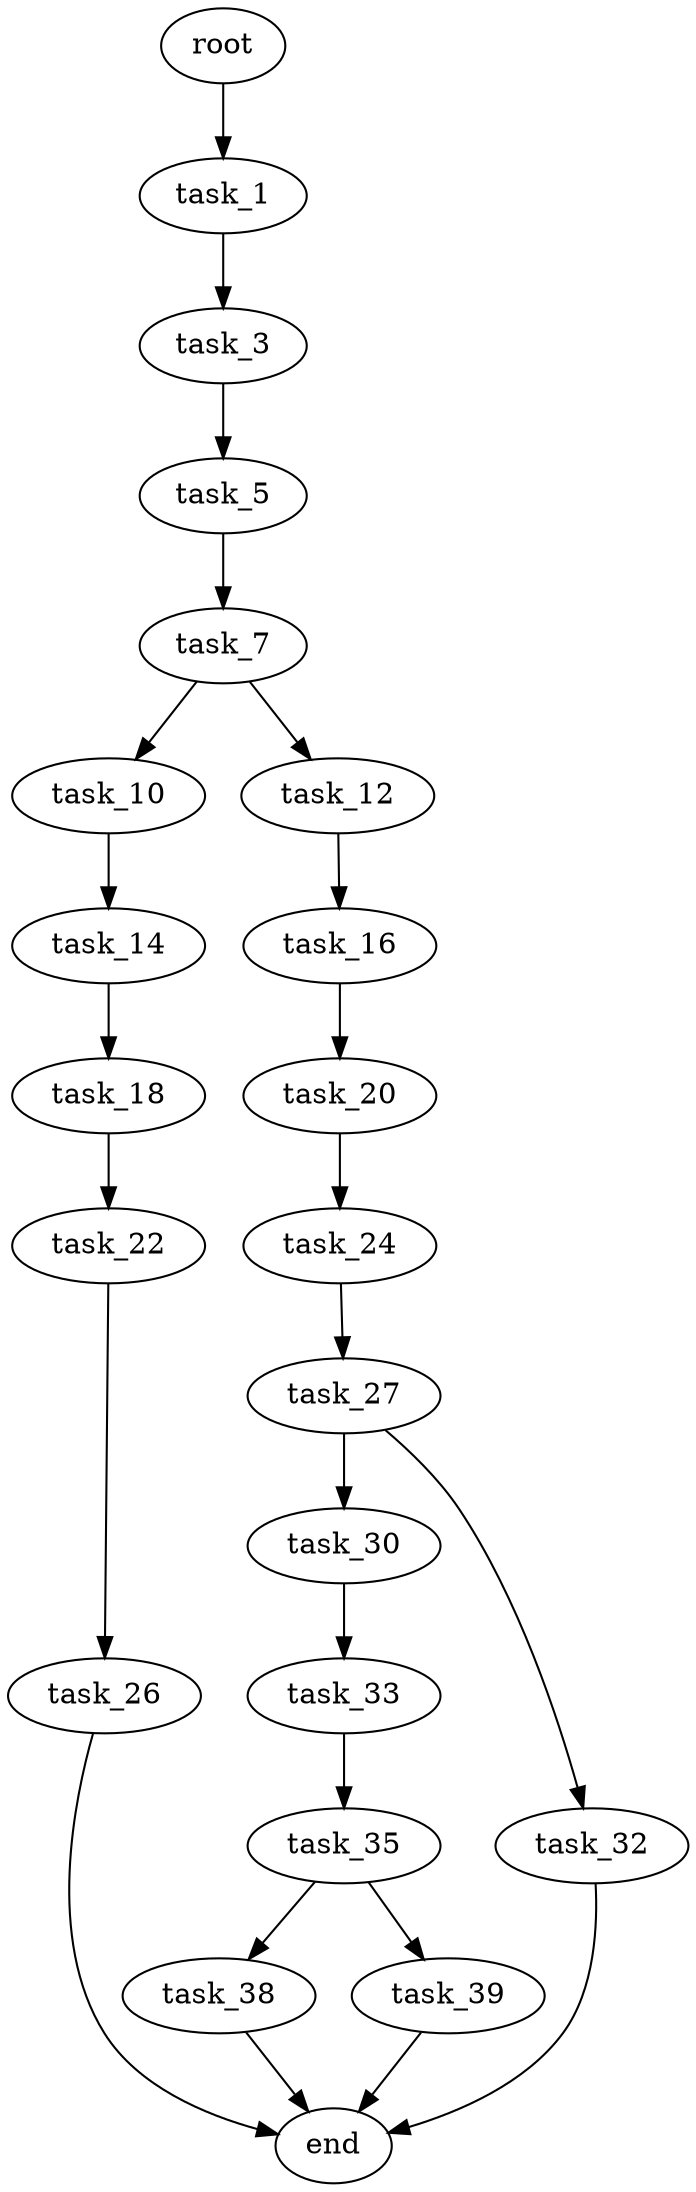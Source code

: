 digraph G {
  root [size="0.000000"];
  task_1 [size="1061062999955.000000"];
  task_3 [size="3011220488.000000"];
  task_5 [size="782757789696.000000"];
  task_7 [size="854990549.000000"];
  task_10 [size="782757789696.000000"];
  task_12 [size="68719476736.000000"];
  task_14 [size="368293445632.000000"];
  task_16 [size="139334206367.000000"];
  task_18 [size="16066493862.000000"];
  task_20 [size="16282270075.000000"];
  task_22 [size="48809509116.000000"];
  task_24 [size="68719476736.000000"];
  task_26 [size="5287601688.000000"];
  task_27 [size="8163021294.000000"];
  end [size="0.000000"];
  task_30 [size="1412401376.000000"];
  task_32 [size="1507396584.000000"];
  task_33 [size="474181429.000000"];
  task_35 [size="1024903482544.000000"];
  task_38 [size="1073741824000.000000"];
  task_39 [size="3678024281.000000"];

  root -> task_1 [size="1.000000"];
  task_1 -> task_3 [size="679477248.000000"];
  task_3 -> task_5 [size="75497472.000000"];
  task_5 -> task_7 [size="679477248.000000"];
  task_7 -> task_10 [size="33554432.000000"];
  task_7 -> task_12 [size="33554432.000000"];
  task_10 -> task_14 [size="679477248.000000"];
  task_12 -> task_16 [size="134217728.000000"];
  task_14 -> task_18 [size="411041792.000000"];
  task_16 -> task_20 [size="209715200.000000"];
  task_18 -> task_22 [size="411041792.000000"];
  task_20 -> task_24 [size="838860800.000000"];
  task_22 -> task_26 [size="838860800.000000"];
  task_24 -> task_27 [size="134217728.000000"];
  task_26 -> end [size="1.000000"];
  task_27 -> task_30 [size="134217728.000000"];
  task_27 -> task_32 [size="134217728.000000"];
  task_30 -> task_33 [size="134217728.000000"];
  task_32 -> end [size="1.000000"];
  task_33 -> task_35 [size="33554432.000000"];
  task_35 -> task_38 [size="838860800.000000"];
  task_35 -> task_39 [size="838860800.000000"];
  task_38 -> end [size="1.000000"];
  task_39 -> end [size="1.000000"];
}
